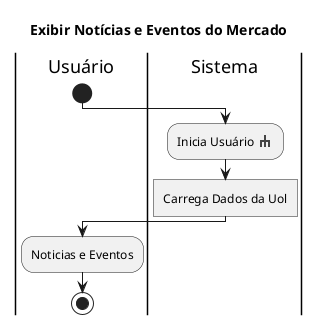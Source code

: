 @startuml

sprite $rake [16x16/8] {
0000000000000000
0000000jj0000000
0000000jj0000000
0005555jj5555000
000jjeejjeejj000
000jj00jj00jj000
000jj00jj00jj000
0000000000000000
}

title Exibir Notícias e Eventos do Mercado

|Usuário|
start
|Sistema|
:Inicia Usuário <$rake>;
:Carrega Dados da Uol]
|Usuário|
:Noticias e Eventos;
stop

@enduml